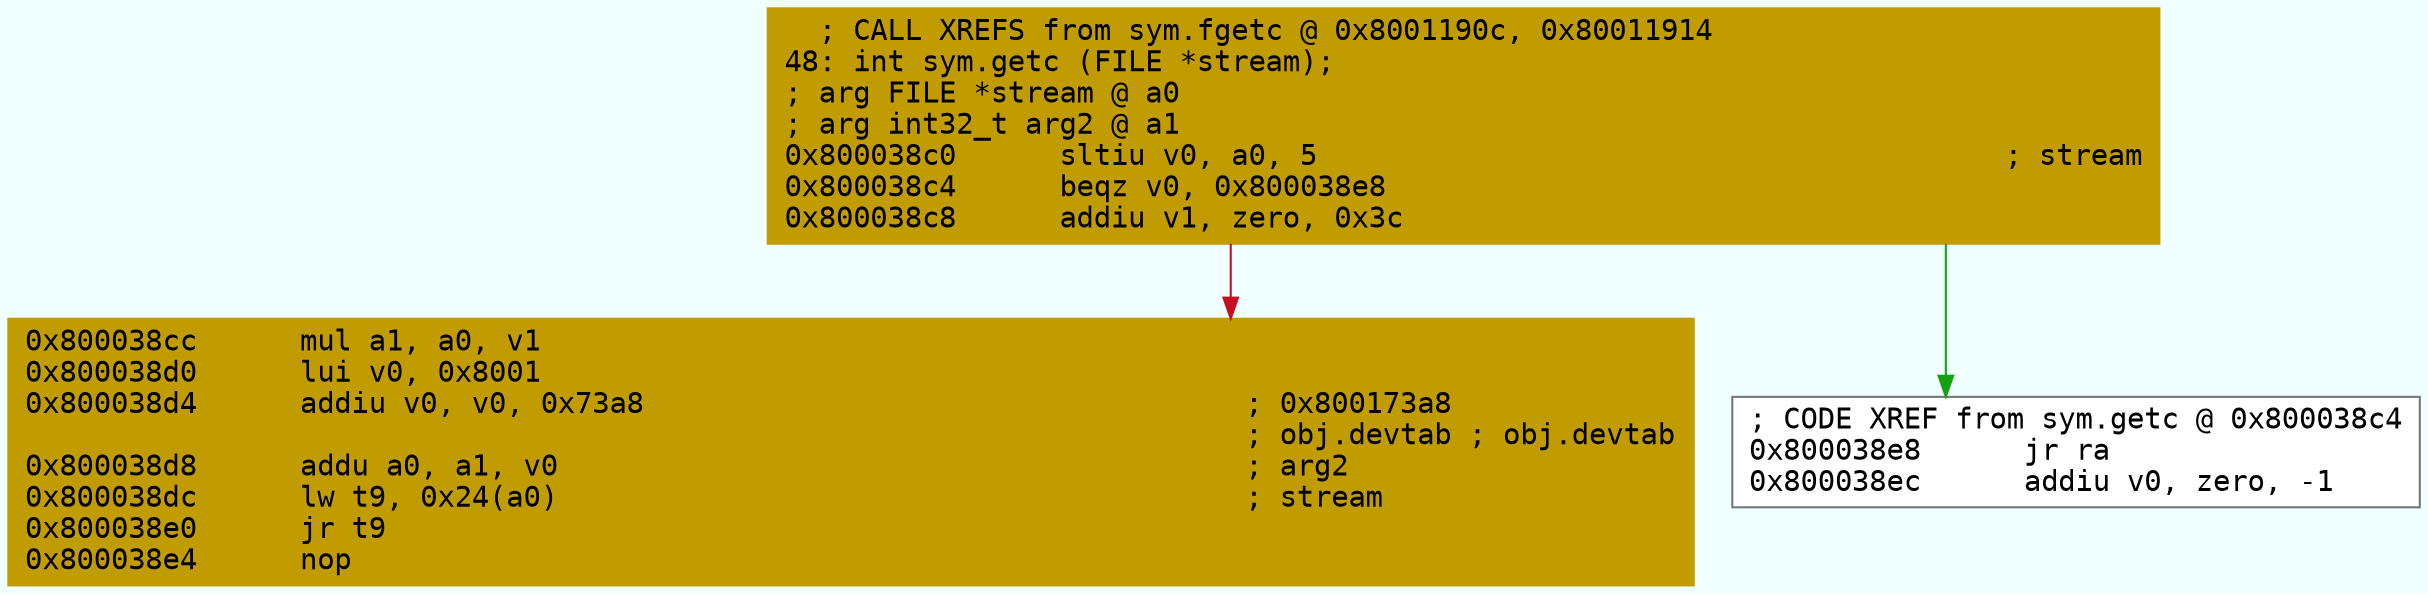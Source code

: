 digraph code {
	graph [bgcolor=azure fontsize=8 fontname="Courier" splines="ortho"];
	node [fillcolor=gray style=filled shape=box];
	edge [arrowhead="normal"];
	"0x800038c0" [URL="sym.getc/0x800038c0", fillcolor="#c19c00",color="#c19c00", fontname="Courier",label="  ; CALL XREFS from sym.fgetc @ 0x8001190c, 0x80011914\l48: int sym.getc (FILE *stream);\l; arg FILE *stream @ a0\l; arg int32_t arg2 @ a1\l0x800038c0      sltiu v0, a0, 5                                        ; stream\l0x800038c4      beqz v0, 0x800038e8\l0x800038c8      addiu v1, zero, 0x3c\l"]
	"0x800038cc" [URL="sym.getc/0x800038cc", fillcolor="#c19c00",color="#c19c00", fontname="Courier",label="0x800038cc      mul a1, a0, v1\l0x800038d0      lui v0, 0x8001\l0x800038d4      addiu v0, v0, 0x73a8                                   ; 0x800173a8\l                                                                       ; obj.devtab ; obj.devtab\l0x800038d8      addu a0, a1, v0                                        ; arg2\l0x800038dc      lw t9, 0x24(a0)                                        ; stream\l0x800038e0      jr t9\l0x800038e4      nop\l"]
	"0x800038e8" [URL="sym.getc/0x800038e8", fillcolor="white",color="#767676", fontname="Courier",label="; CODE XREF from sym.getc @ 0x800038c4\l0x800038e8      jr ra\l0x800038ec      addiu v0, zero, -1\l"]
        "0x800038c0" -> "0x800038e8" [color="#13a10e"];
        "0x800038c0" -> "0x800038cc" [color="#c50f1f"];
}
